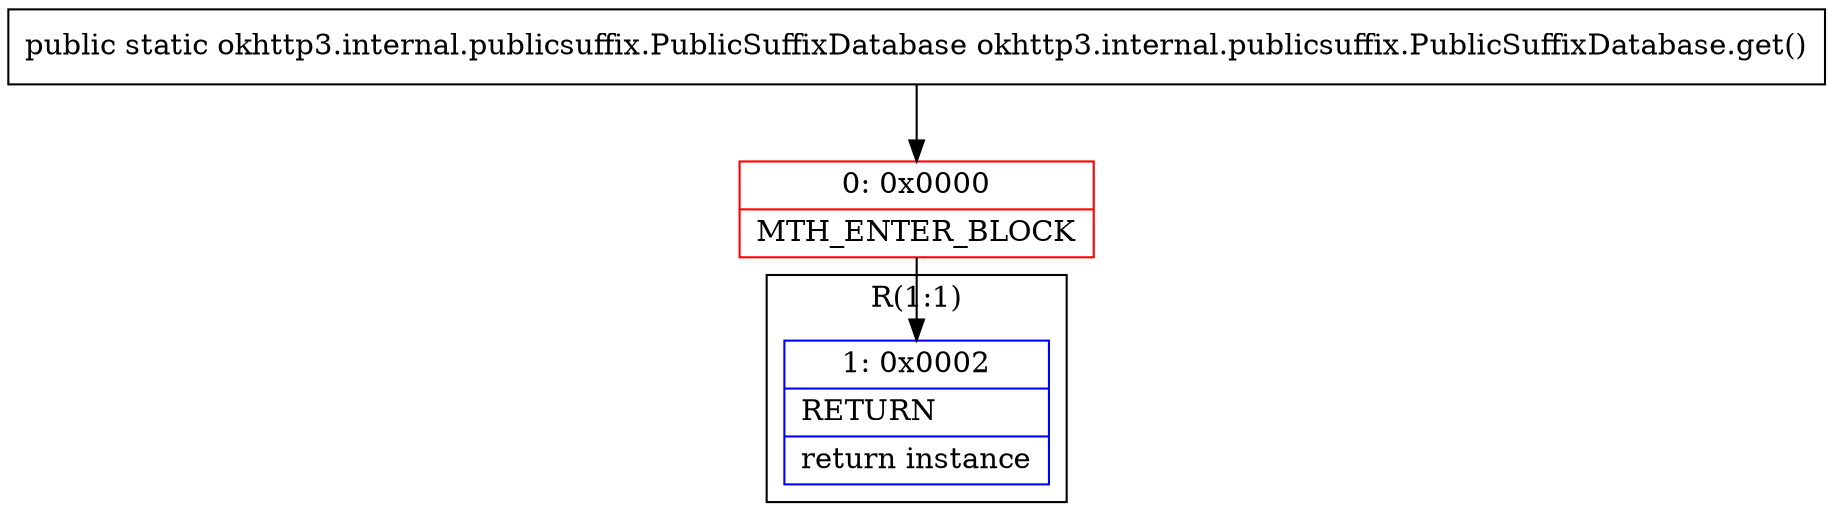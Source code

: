 digraph "CFG forokhttp3.internal.publicsuffix.PublicSuffixDatabase.get()Lokhttp3\/internal\/publicsuffix\/PublicSuffixDatabase;" {
subgraph cluster_Region_2030116462 {
label = "R(1:1)";
node [shape=record,color=blue];
Node_1 [shape=record,label="{1\:\ 0x0002|RETURN\l|return instance\l}"];
}
Node_0 [shape=record,color=red,label="{0\:\ 0x0000|MTH_ENTER_BLOCK\l}"];
MethodNode[shape=record,label="{public static okhttp3.internal.publicsuffix.PublicSuffixDatabase okhttp3.internal.publicsuffix.PublicSuffixDatabase.get() }"];
MethodNode -> Node_0;
Node_0 -> Node_1;
}

